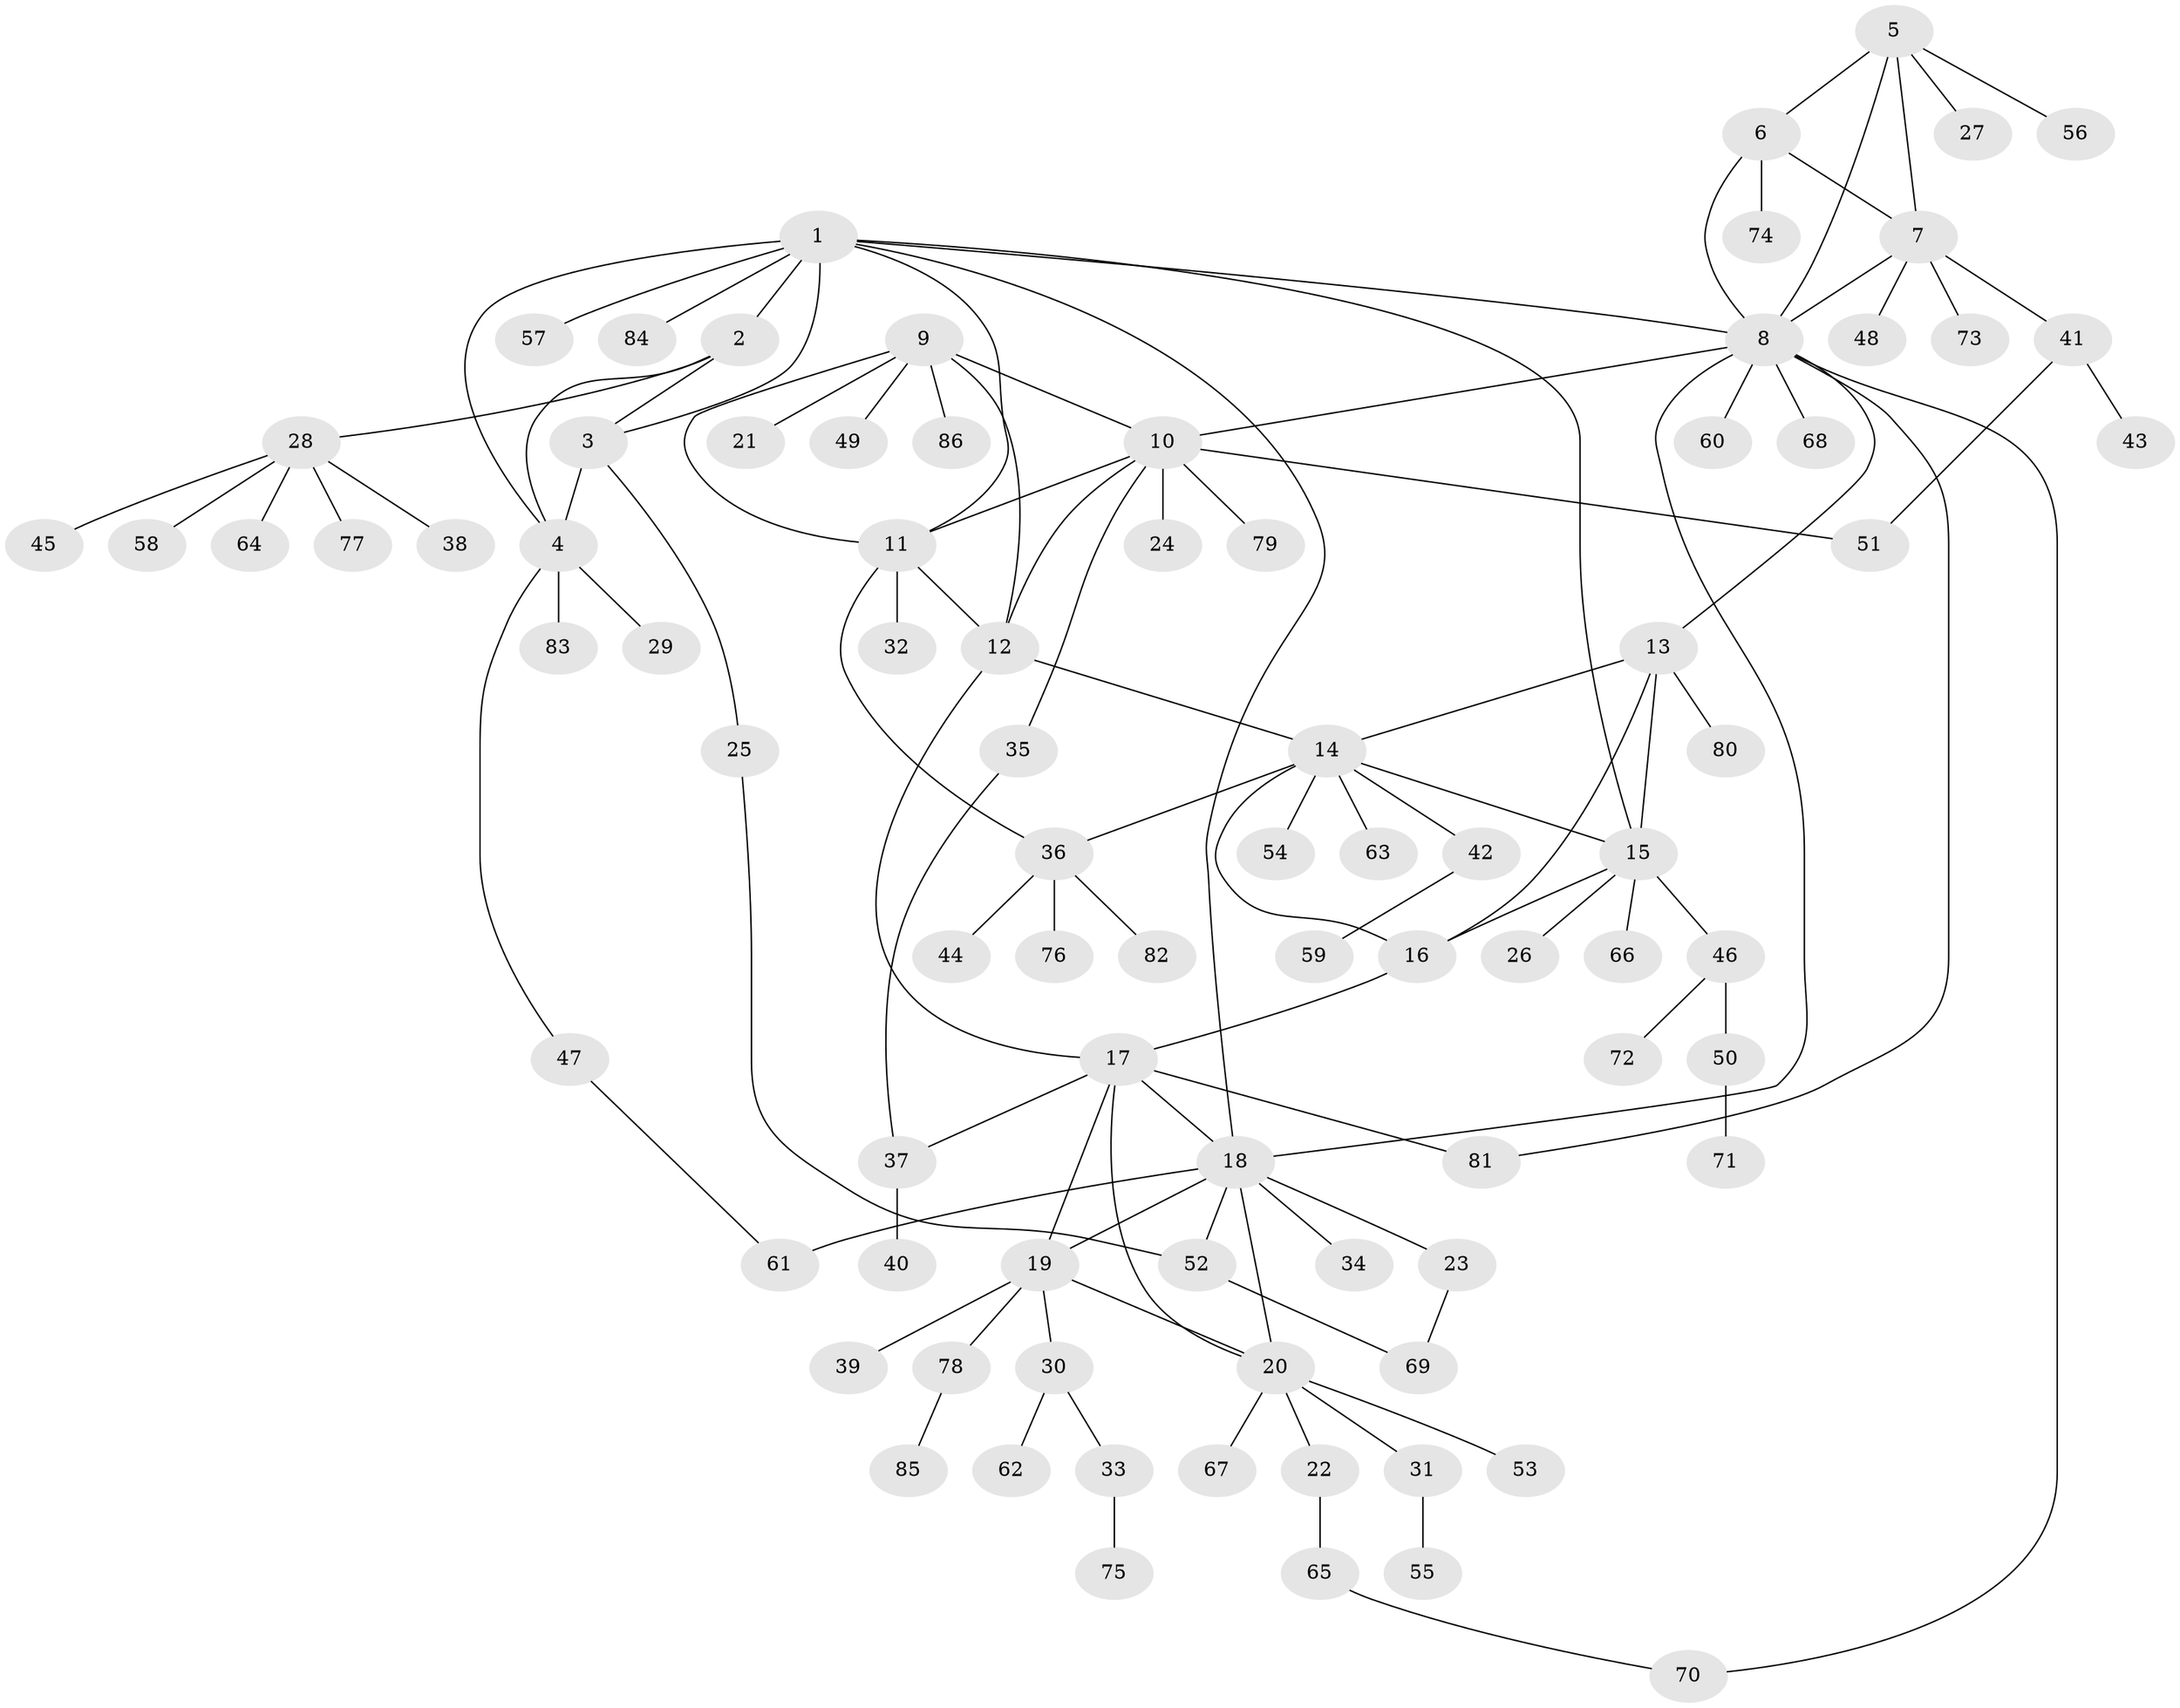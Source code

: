 // coarse degree distribution, {3: 0.11428571428571428, 5: 0.08571428571428572, 4: 0.14285714285714285, 1: 0.37142857142857144, 2: 0.14285714285714285, 6: 0.08571428571428572, 8: 0.05714285714285714}
// Generated by graph-tools (version 1.1) at 2025/37/03/04/25 23:37:40]
// undirected, 86 vertices, 114 edges
graph export_dot {
  node [color=gray90,style=filled];
  1;
  2;
  3;
  4;
  5;
  6;
  7;
  8;
  9;
  10;
  11;
  12;
  13;
  14;
  15;
  16;
  17;
  18;
  19;
  20;
  21;
  22;
  23;
  24;
  25;
  26;
  27;
  28;
  29;
  30;
  31;
  32;
  33;
  34;
  35;
  36;
  37;
  38;
  39;
  40;
  41;
  42;
  43;
  44;
  45;
  46;
  47;
  48;
  49;
  50;
  51;
  52;
  53;
  54;
  55;
  56;
  57;
  58;
  59;
  60;
  61;
  62;
  63;
  64;
  65;
  66;
  67;
  68;
  69;
  70;
  71;
  72;
  73;
  74;
  75;
  76;
  77;
  78;
  79;
  80;
  81;
  82;
  83;
  84;
  85;
  86;
  1 -- 2;
  1 -- 3;
  1 -- 4;
  1 -- 8;
  1 -- 11;
  1 -- 15;
  1 -- 18;
  1 -- 57;
  1 -- 84;
  2 -- 3;
  2 -- 4;
  2 -- 28;
  3 -- 4;
  3 -- 25;
  4 -- 29;
  4 -- 47;
  4 -- 83;
  5 -- 6;
  5 -- 7;
  5 -- 8;
  5 -- 27;
  5 -- 56;
  6 -- 7;
  6 -- 8;
  6 -- 74;
  7 -- 8;
  7 -- 41;
  7 -- 48;
  7 -- 73;
  8 -- 10;
  8 -- 13;
  8 -- 18;
  8 -- 60;
  8 -- 68;
  8 -- 70;
  8 -- 81;
  9 -- 10;
  9 -- 11;
  9 -- 12;
  9 -- 21;
  9 -- 49;
  9 -- 86;
  10 -- 11;
  10 -- 12;
  10 -- 24;
  10 -- 35;
  10 -- 51;
  10 -- 79;
  11 -- 12;
  11 -- 32;
  11 -- 36;
  12 -- 14;
  12 -- 17;
  13 -- 14;
  13 -- 15;
  13 -- 16;
  13 -- 80;
  14 -- 15;
  14 -- 16;
  14 -- 36;
  14 -- 42;
  14 -- 54;
  14 -- 63;
  15 -- 16;
  15 -- 26;
  15 -- 46;
  15 -- 66;
  16 -- 17;
  17 -- 18;
  17 -- 19;
  17 -- 20;
  17 -- 37;
  17 -- 81;
  18 -- 19;
  18 -- 20;
  18 -- 23;
  18 -- 34;
  18 -- 52;
  18 -- 61;
  19 -- 20;
  19 -- 30;
  19 -- 39;
  19 -- 78;
  20 -- 22;
  20 -- 31;
  20 -- 53;
  20 -- 67;
  22 -- 65;
  23 -- 69;
  25 -- 52;
  28 -- 38;
  28 -- 45;
  28 -- 58;
  28 -- 64;
  28 -- 77;
  30 -- 33;
  30 -- 62;
  31 -- 55;
  33 -- 75;
  35 -- 37;
  36 -- 44;
  36 -- 76;
  36 -- 82;
  37 -- 40;
  41 -- 43;
  41 -- 51;
  42 -- 59;
  46 -- 50;
  46 -- 72;
  47 -- 61;
  50 -- 71;
  52 -- 69;
  65 -- 70;
  78 -- 85;
}

